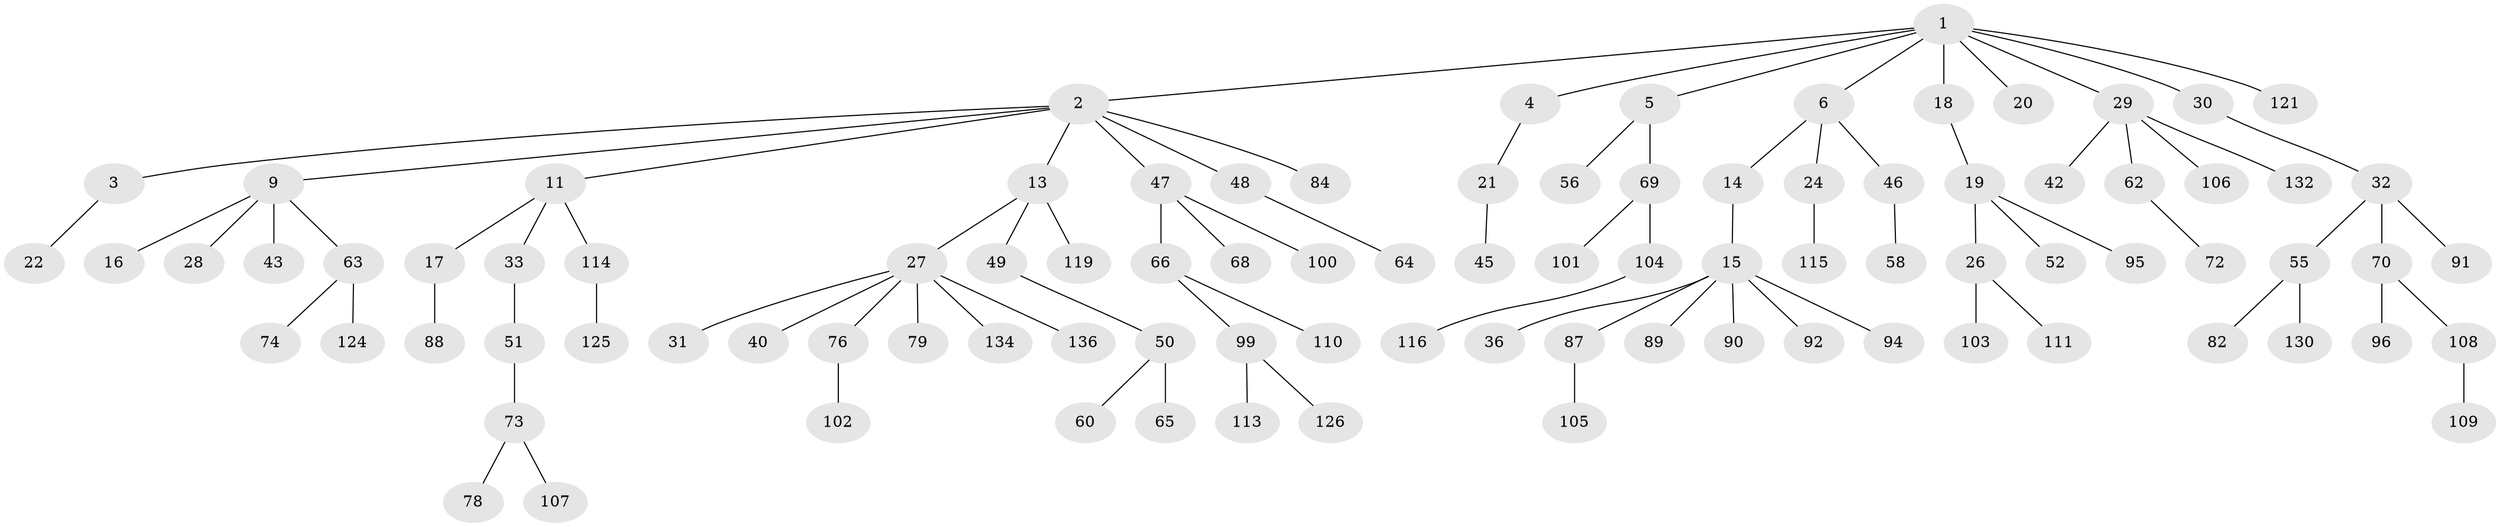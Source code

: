 // Generated by graph-tools (version 1.1) at 2025/24/03/03/25 07:24:07]
// undirected, 94 vertices, 93 edges
graph export_dot {
graph [start="1"]
  node [color=gray90,style=filled];
  1 [super="+7"];
  2 [super="+8"];
  3 [super="+138"];
  4 [super="+37"];
  5 [super="+12"];
  6 [super="+10"];
  9 [super="+41"];
  11 [super="+81"];
  13 [super="+35"];
  14 [super="+98"];
  15 [super="+23"];
  16;
  17;
  18;
  19 [super="+34"];
  20 [super="+122"];
  21 [super="+25"];
  22 [super="+57"];
  24 [super="+54"];
  26 [super="+86"];
  27 [super="+38"];
  28;
  29 [super="+80"];
  30;
  31 [super="+61"];
  32 [super="+39"];
  33 [super="+44"];
  36;
  40;
  42 [super="+75"];
  43;
  45 [super="+71"];
  46 [super="+112"];
  47 [super="+85"];
  48 [super="+53"];
  49;
  50;
  51 [super="+59"];
  52;
  55 [super="+67"];
  56;
  58;
  60;
  62;
  63 [super="+97"];
  64;
  65 [super="+131"];
  66 [super="+83"];
  68;
  69 [super="+93"];
  70 [super="+77"];
  72;
  73 [super="+128"];
  74 [super="+139"];
  76 [super="+120"];
  78;
  79;
  82 [super="+127"];
  84;
  87;
  88 [super="+118"];
  89;
  90;
  91;
  92;
  94;
  95;
  96;
  99;
  100;
  101;
  102;
  103;
  104;
  105 [super="+135"];
  106;
  107;
  108;
  109 [super="+137"];
  110 [super="+117"];
  111;
  113;
  114;
  115;
  116 [super="+129"];
  119;
  121 [super="+123"];
  124;
  125 [super="+133"];
  126;
  130;
  132;
  134;
  136;
  1 -- 2;
  1 -- 4;
  1 -- 5;
  1 -- 6;
  1 -- 20;
  1 -- 18;
  1 -- 121;
  1 -- 29;
  1 -- 30;
  2 -- 3;
  2 -- 13;
  2 -- 47;
  2 -- 48;
  2 -- 84;
  2 -- 9;
  2 -- 11;
  3 -- 22;
  4 -- 21;
  5 -- 56;
  5 -- 69;
  6 -- 24;
  6 -- 46;
  6 -- 14;
  9 -- 16;
  9 -- 28;
  9 -- 63;
  9 -- 43;
  11 -- 17;
  11 -- 33;
  11 -- 114;
  13 -- 27;
  13 -- 49;
  13 -- 119;
  14 -- 15;
  15 -- 36;
  15 -- 94;
  15 -- 87;
  15 -- 89;
  15 -- 90;
  15 -- 92;
  17 -- 88;
  18 -- 19;
  19 -- 26;
  19 -- 95;
  19 -- 52;
  21 -- 45;
  24 -- 115;
  26 -- 103;
  26 -- 111;
  27 -- 31;
  27 -- 40;
  27 -- 76;
  27 -- 79;
  27 -- 134;
  27 -- 136;
  29 -- 42;
  29 -- 62;
  29 -- 106;
  29 -- 132;
  30 -- 32;
  32 -- 55;
  32 -- 91;
  32 -- 70;
  33 -- 51;
  46 -- 58;
  47 -- 66;
  47 -- 68;
  47 -- 100;
  48 -- 64;
  49 -- 50;
  50 -- 60;
  50 -- 65;
  51 -- 73;
  55 -- 130;
  55 -- 82;
  62 -- 72;
  63 -- 74;
  63 -- 124;
  66 -- 99;
  66 -- 110;
  69 -- 101;
  69 -- 104;
  70 -- 96;
  70 -- 108;
  73 -- 78;
  73 -- 107;
  76 -- 102;
  87 -- 105;
  99 -- 113;
  99 -- 126;
  104 -- 116;
  108 -- 109;
  114 -- 125;
}
